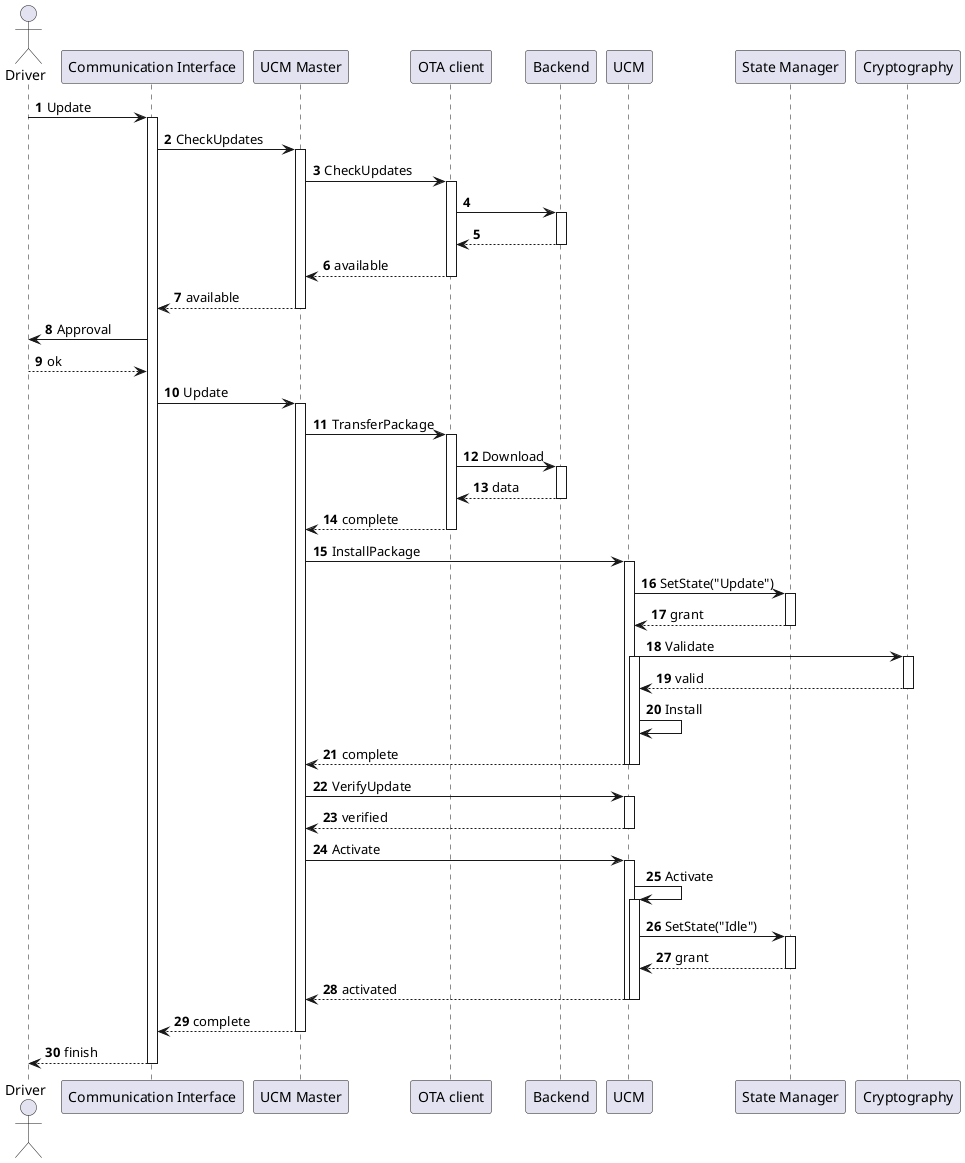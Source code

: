 @startuml Base scenario v2.0

autonumber
actor Driver as driver
participant "Communication Interface" as interface
participant "UCM Master" as master
participant "OTA client" as ota
participant "Backend" as backend
participant "UCM" as ucm
participant "State Manager" as state
participant "Cryptography" as crypto

driver -> interface: Update
activate interface
interface -> master: CheckUpdates
activate master

master -> ota: CheckUpdates
activate ota
ota -> backend
activate backend
backend --> ota
deactivate backend
ota --> master: available
deactivate ota

master --> interface: available
deactivate master

interface -> driver: Approval
driver --> interface: ok
interface -> master: Update
activate master

master -> ota: TransferPackage
activate ota
ota -> backend: Download
activate backend
backend --> ota: data
deactivate backend
ota --> master: complete
deactivate ota


master -> ucm: InstallPackage
activate ucm

ucm -> state: SetState("Update")
activate state
state --> ucm: grant
deactivate state

ucm -> crypto: Validate
activate ucm
activate crypto
crypto --> ucm: valid
deactivate crypto
ucm -> ucm: Install
ucm --> master: complete
deactivate ucm
deactivate ucm

master -> ucm: VerifyUpdate
activate ucm
ucm --> master: verified
deactivate ucm

master -> ucm: Activate
activate ucm

ucm -> ucm: Activate
activate ucm

ucm -> state: SetState("Idle")
activate state
state --> ucm: grant
deactivate state

ucm --> master: activated
deactivate ucm
deactivate ucm

master --> interface: complete
deactivate master

interface --> driver: finish

deactivate interface

@enduml